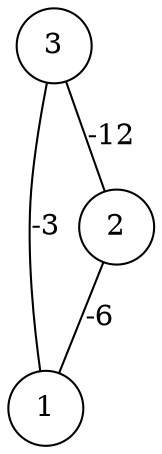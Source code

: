 graph { 
	 fontname="Helvetica,Arial,sans-serif" 
	 node [shape = circle]; 
	 3 -- 1 [label = "-3"];
	 3 -- 2 [label = "-12"];
	 2 -- 1 [label = "-6"];
	 1;
	 2;
	 3;
}
